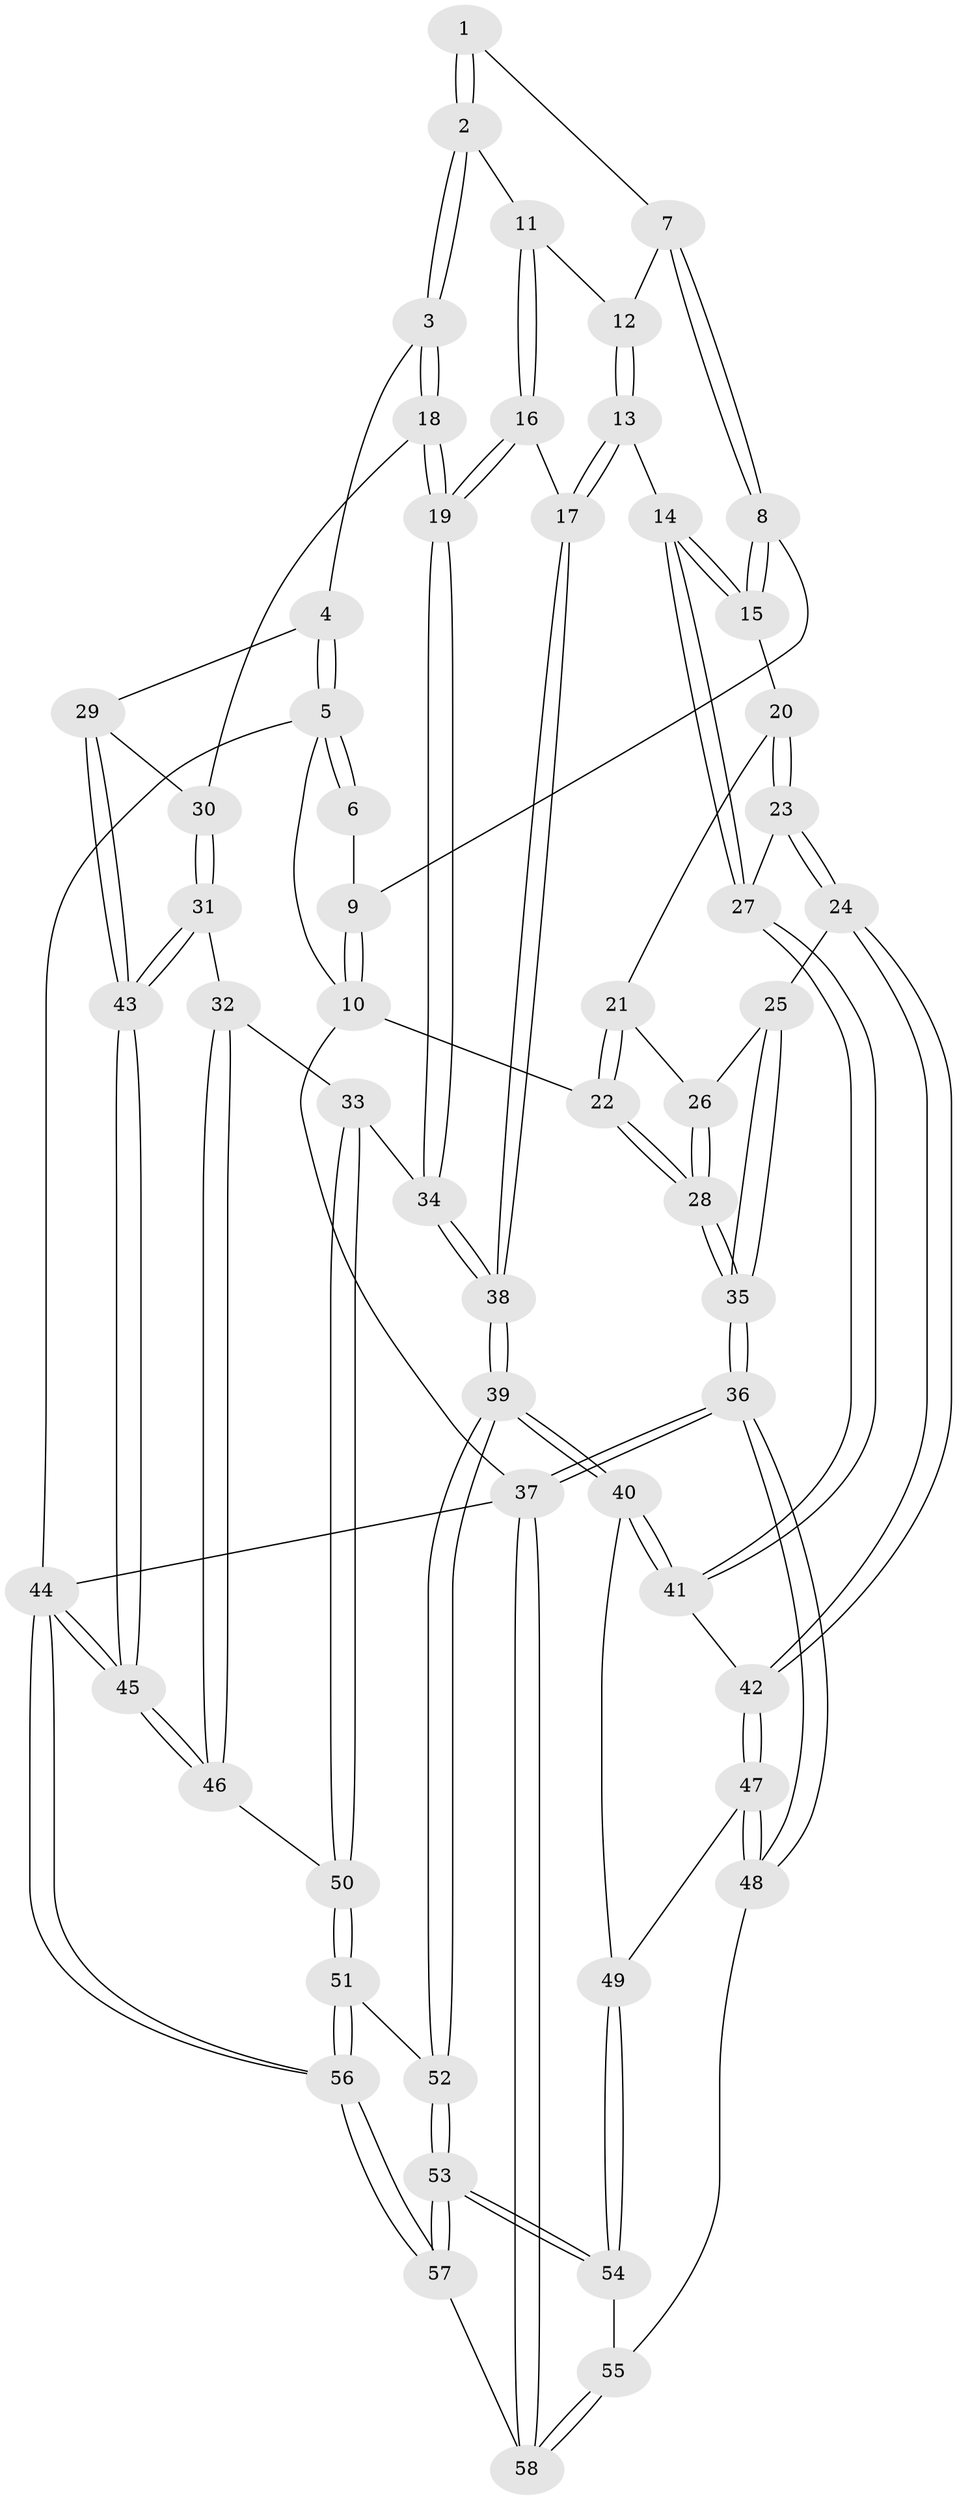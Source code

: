 // coarse degree distribution, {3: 0.12121212121212122, 4: 0.48484848484848486, 5: 0.30303030303030304, 6: 0.09090909090909091}
// Generated by graph-tools (version 1.1) at 2025/52/02/27/25 19:52:39]
// undirected, 58 vertices, 142 edges
graph export_dot {
graph [start="1"]
  node [color=gray90,style=filled];
  1 [pos="+0.5869555440305724+0"];
  2 [pos="+0.6485452162568205+0.07683797825948273"];
  3 [pos="+0.7168271761844073+0.1525107815339946"];
  4 [pos="+1+0.04726061396223416"];
  5 [pos="+1+0"];
  6 [pos="+0.5868260559622055+0"];
  7 [pos="+0.3734014789592077+0.14399240546580783"];
  8 [pos="+0.25340204828601365+0.1946597097308543"];
  9 [pos="+0.04087366239694131+0"];
  10 [pos="+0+0"];
  11 [pos="+0.6068321408376267+0.12190324185520206"];
  12 [pos="+0.4732101606758452+0.21235454587325173"];
  13 [pos="+0.42890254302081515+0.38218858961970426"];
  14 [pos="+0.40091562181016194+0.3814292521307318"];
  15 [pos="+0.2426686552881767+0.27298416991696395"];
  16 [pos="+0.5071730103022419+0.40488766224506606"];
  17 [pos="+0.4904972741784446+0.40833508275593744"];
  18 [pos="+0.7555129466013758+0.34318885338937755"];
  19 [pos="+0.6950474392974622+0.40858797680062797"];
  20 [pos="+0.24212584873400422+0.27329966022380847"];
  21 [pos="+0.1503407572930464+0.2964991940417501"];
  22 [pos="+0+0"];
  23 [pos="+0.2058469812635973+0.4403842242838038"];
  24 [pos="+0.14235110299243928+0.5659319294349555"];
  25 [pos="+0.07444291755586378+0.48443886192310875"];
  26 [pos="+0.09202844304295969+0.33816311258907206"];
  27 [pos="+0.32853529037193907+0.49316906582920367"];
  28 [pos="+0+0.28245844678381216"];
  29 [pos="+1+0.24982040463405983"];
  30 [pos="+0.888988194312912+0.3627059445052102"];
  31 [pos="+0.9126560581202228+0.5454683888381867"];
  32 [pos="+0.884109618442+0.5917509062250341"];
  33 [pos="+0.7908215855511843+0.6475196137973918"];
  34 [pos="+0.7190171501852511+0.5714447272112797"];
  35 [pos="+0+0.4789240587214947"];
  36 [pos="+0+0.7669120689257556"];
  37 [pos="+0+1"];
  38 [pos="+0.49491981212527303+0.6606365079031897"];
  39 [pos="+0.49167173238461953+0.6661273153802076"];
  40 [pos="+0.41401334984641963+0.6670034696503266"];
  41 [pos="+0.2897782227517957+0.5763356260459599"];
  42 [pos="+0.1566185650307725+0.6051069859245772"];
  43 [pos="+1+0.5156505258153913"];
  44 [pos="+1+1"];
  45 [pos="+1+0.7511314503143421"];
  46 [pos="+1+0.743265802539448"];
  47 [pos="+0.12526524469550807+0.6725358251234346"];
  48 [pos="+0.07042984633394232+0.7663723323634171"];
  49 [pos="+0.36380101506050894+0.7235753628799396"];
  50 [pos="+0.7964004848360849+0.7833797060355068"];
  51 [pos="+0.7758567646204733+0.8211715413503435"];
  52 [pos="+0.5578726536784524+0.8178001170291668"];
  53 [pos="+0.4536368146155745+0.9709737200580374"];
  54 [pos="+0.2940460709791786+0.8441028708584969"];
  55 [pos="+0.12884919517835763+0.8316156989699975"];
  56 [pos="+0.9204181609489515+1"];
  57 [pos="+0.45923469194115124+1"];
  58 [pos="+0.15057277359398788+1"];
  1 -- 2;
  1 -- 2;
  1 -- 7;
  2 -- 3;
  2 -- 3;
  2 -- 11;
  3 -- 4;
  3 -- 18;
  3 -- 18;
  4 -- 5;
  4 -- 5;
  4 -- 29;
  5 -- 6;
  5 -- 6;
  5 -- 10;
  5 -- 44;
  6 -- 9;
  7 -- 8;
  7 -- 8;
  7 -- 12;
  8 -- 9;
  8 -- 15;
  8 -- 15;
  9 -- 10;
  9 -- 10;
  10 -- 22;
  10 -- 37;
  11 -- 12;
  11 -- 16;
  11 -- 16;
  12 -- 13;
  12 -- 13;
  13 -- 14;
  13 -- 17;
  13 -- 17;
  14 -- 15;
  14 -- 15;
  14 -- 27;
  14 -- 27;
  15 -- 20;
  16 -- 17;
  16 -- 19;
  16 -- 19;
  17 -- 38;
  17 -- 38;
  18 -- 19;
  18 -- 19;
  18 -- 30;
  19 -- 34;
  19 -- 34;
  20 -- 21;
  20 -- 23;
  20 -- 23;
  21 -- 22;
  21 -- 22;
  21 -- 26;
  22 -- 28;
  22 -- 28;
  23 -- 24;
  23 -- 24;
  23 -- 27;
  24 -- 25;
  24 -- 42;
  24 -- 42;
  25 -- 26;
  25 -- 35;
  25 -- 35;
  26 -- 28;
  26 -- 28;
  27 -- 41;
  27 -- 41;
  28 -- 35;
  28 -- 35;
  29 -- 30;
  29 -- 43;
  29 -- 43;
  30 -- 31;
  30 -- 31;
  31 -- 32;
  31 -- 43;
  31 -- 43;
  32 -- 33;
  32 -- 46;
  32 -- 46;
  33 -- 34;
  33 -- 50;
  33 -- 50;
  34 -- 38;
  34 -- 38;
  35 -- 36;
  35 -- 36;
  36 -- 37;
  36 -- 37;
  36 -- 48;
  36 -- 48;
  37 -- 58;
  37 -- 58;
  37 -- 44;
  38 -- 39;
  38 -- 39;
  39 -- 40;
  39 -- 40;
  39 -- 52;
  39 -- 52;
  40 -- 41;
  40 -- 41;
  40 -- 49;
  41 -- 42;
  42 -- 47;
  42 -- 47;
  43 -- 45;
  43 -- 45;
  44 -- 45;
  44 -- 45;
  44 -- 56;
  44 -- 56;
  45 -- 46;
  45 -- 46;
  46 -- 50;
  47 -- 48;
  47 -- 48;
  47 -- 49;
  48 -- 55;
  49 -- 54;
  49 -- 54;
  50 -- 51;
  50 -- 51;
  51 -- 52;
  51 -- 56;
  51 -- 56;
  52 -- 53;
  52 -- 53;
  53 -- 54;
  53 -- 54;
  53 -- 57;
  53 -- 57;
  54 -- 55;
  55 -- 58;
  55 -- 58;
  56 -- 57;
  56 -- 57;
  57 -- 58;
}

